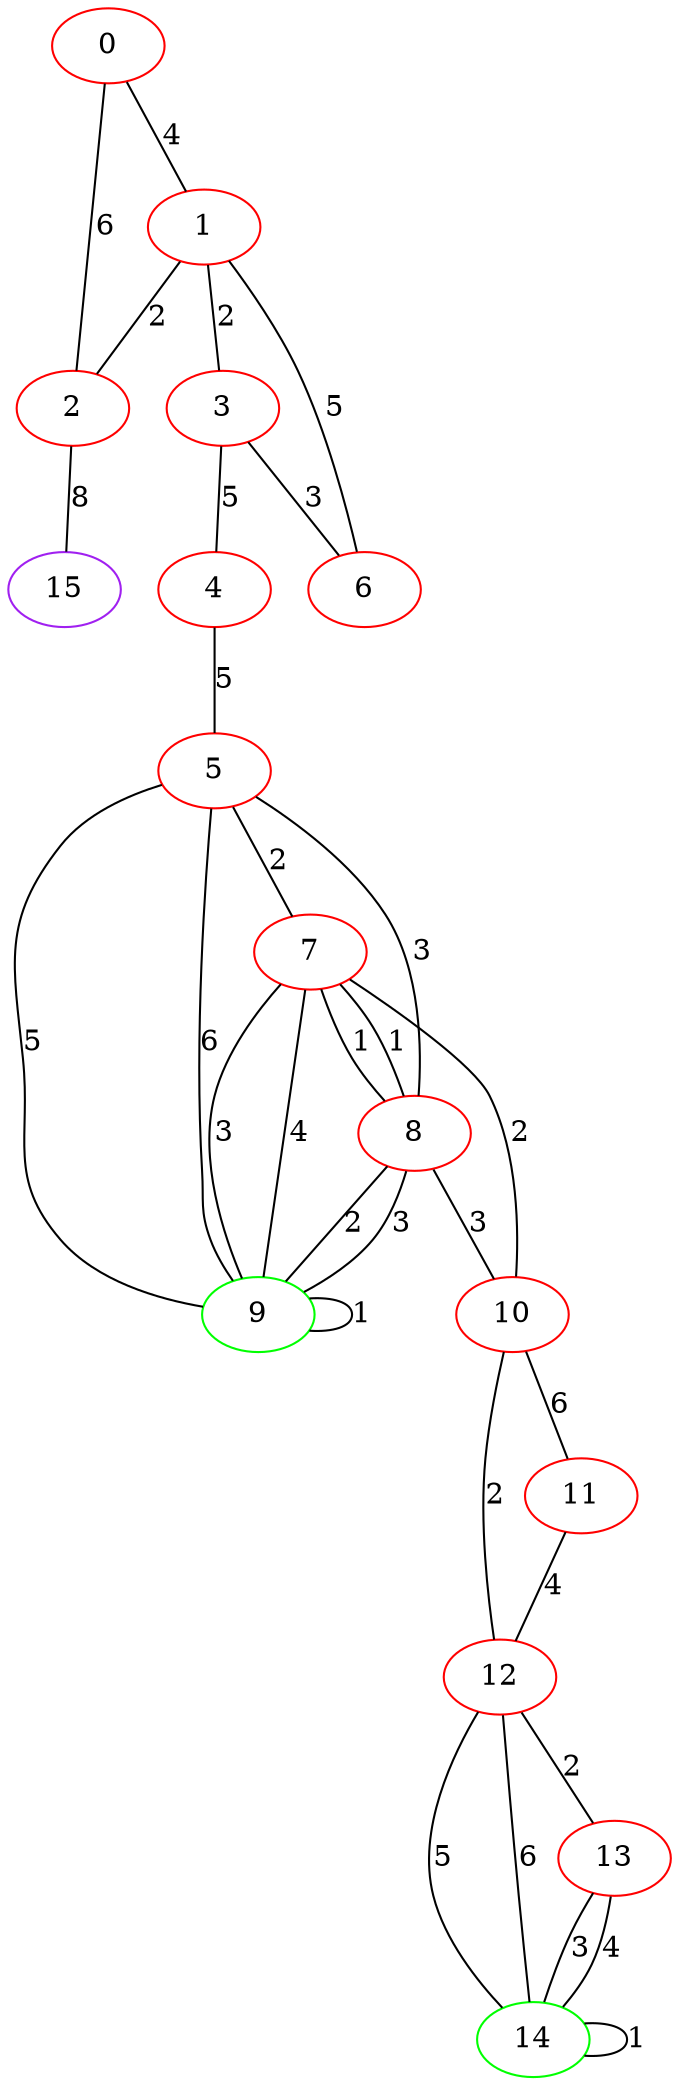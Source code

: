 graph "" {
0 [color=red, weight=1];
1 [color=red, weight=1];
2 [color=red, weight=1];
3 [color=red, weight=1];
4 [color=red, weight=1];
5 [color=red, weight=1];
6 [color=red, weight=1];
7 [color=red, weight=1];
8 [color=red, weight=1];
9 [color=green, weight=2];
10 [color=red, weight=1];
11 [color=red, weight=1];
12 [color=red, weight=1];
13 [color=red, weight=1];
14 [color=green, weight=2];
15 [color=purple, weight=4];
0 -- 1  [key=0, label=4];
0 -- 2  [key=0, label=6];
1 -- 2  [key=0, label=2];
1 -- 3  [key=0, label=2];
1 -- 6  [key=0, label=5];
2 -- 15  [key=0, label=8];
3 -- 4  [key=0, label=5];
3 -- 6  [key=0, label=3];
4 -- 5  [key=0, label=5];
5 -- 8  [key=0, label=3];
5 -- 9  [key=0, label=5];
5 -- 9  [key=1, label=6];
5 -- 7  [key=0, label=2];
7 -- 8  [key=0, label=1];
7 -- 8  [key=1, label=1];
7 -- 9  [key=0, label=3];
7 -- 9  [key=1, label=4];
7 -- 10  [key=0, label=2];
8 -- 9  [key=0, label=2];
8 -- 9  [key=1, label=3];
8 -- 10  [key=0, label=3];
9 -- 9  [key=0, label=1];
10 -- 11  [key=0, label=6];
10 -- 12  [key=0, label=2];
11 -- 12  [key=0, label=4];
12 -- 13  [key=0, label=2];
12 -- 14  [key=0, label=5];
12 -- 14  [key=1, label=6];
13 -- 14  [key=0, label=3];
13 -- 14  [key=1, label=4];
14 -- 14  [key=0, label=1];
}
